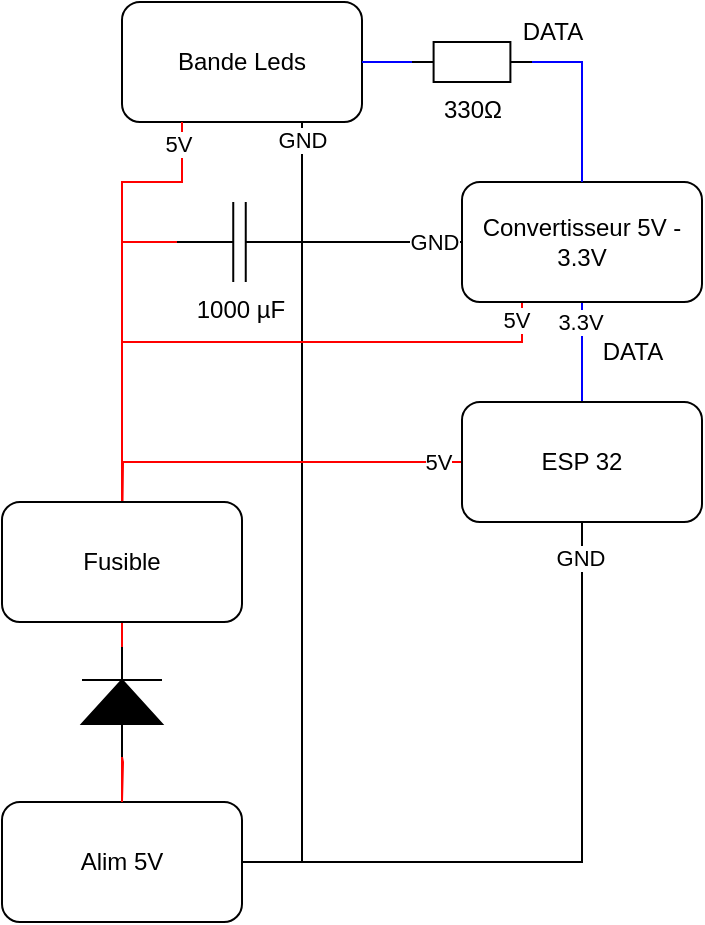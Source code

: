 <mxfile version="24.7.16">
  <diagram name="Page-1" id="zsTjx89tpFpTk4FJGmY0">
    <mxGraphModel dx="794" dy="495" grid="1" gridSize="10" guides="1" tooltips="1" connect="1" arrows="1" fold="1" page="1" pageScale="1" pageWidth="850" pageHeight="1100" math="0" shadow="0">
      <root>
        <mxCell id="0" />
        <mxCell id="1" parent="0" />
        <mxCell id="cLQg84P4sTWoSokD5Jjn-2" value="" style="edgeStyle=orthogonalEdgeStyle;rounded=0;orthogonalLoop=1;jettySize=auto;html=1;entryX=0;entryY=0.5;entryDx=0;entryDy=0;entryPerimeter=0;endArrow=none;endFill=0;strokeColor=#ff0000;" parent="1" source="kayT3NxLfHpZnEm_Bbdw-2" target="cLQg84P4sTWoSokD5Jjn-7" edge="1">
          <mxGeometry relative="1" as="geometry">
            <mxPoint x="250" y="730" as="targetPoint" />
          </mxGeometry>
        </mxCell>
        <mxCell id="cLQg84P4sTWoSokD5Jjn-24" style="edgeStyle=orthogonalEdgeStyle;rounded=0;orthogonalLoop=1;jettySize=auto;html=1;exitX=1;exitY=0.5;exitDx=0;exitDy=0;endArrow=none;endFill=0;entryX=0.75;entryY=1;entryDx=0;entryDy=0;" parent="1" source="kayT3NxLfHpZnEm_Bbdw-2" target="kayT3NxLfHpZnEm_Bbdw-3" edge="1">
          <mxGeometry relative="1" as="geometry">
            <mxPoint x="370" y="330" as="targetPoint" />
            <Array as="points">
              <mxPoint x="340" y="700" />
            </Array>
          </mxGeometry>
        </mxCell>
        <mxCell id="cLQg84P4sTWoSokD5Jjn-31" value="GND" style="edgeLabel;html=1;align=center;verticalAlign=middle;resizable=0;points=[];" parent="cLQg84P4sTWoSokD5Jjn-24" vertex="1" connectable="0">
          <mxGeometry x="0.977" relative="1" as="geometry">
            <mxPoint y="4" as="offset" />
          </mxGeometry>
        </mxCell>
        <mxCell id="cLQg84P4sTWoSokD5Jjn-25" style="edgeStyle=orthogonalEdgeStyle;rounded=0;orthogonalLoop=1;jettySize=auto;html=1;exitX=1;exitY=0.5;exitDx=0;exitDy=0;entryX=0.5;entryY=1;entryDx=0;entryDy=0;endArrow=none;endFill=0;" parent="1" source="kayT3NxLfHpZnEm_Bbdw-2" target="kayT3NxLfHpZnEm_Bbdw-15" edge="1">
          <mxGeometry relative="1" as="geometry" />
        </mxCell>
        <mxCell id="cLQg84P4sTWoSokD5Jjn-28" value="GND" style="edgeLabel;html=1;align=center;verticalAlign=middle;resizable=0;points=[];" parent="cLQg84P4sTWoSokD5Jjn-25" vertex="1" connectable="0">
          <mxGeometry x="0.897" y="1" relative="1" as="geometry">
            <mxPoint as="offset" />
          </mxGeometry>
        </mxCell>
        <mxCell id="kayT3NxLfHpZnEm_Bbdw-2" value="Alim 5V" style="rounded=1;whiteSpace=wrap;html=1;" parent="1" vertex="1">
          <mxGeometry x="190" y="670" width="120" height="60" as="geometry" />
        </mxCell>
        <mxCell id="kayT3NxLfHpZnEm_Bbdw-3" value="Bande Leds" style="rounded=1;whiteSpace=wrap;html=1;" parent="1" vertex="1">
          <mxGeometry x="250" y="270" width="120" height="60" as="geometry" />
        </mxCell>
        <mxCell id="kayT3NxLfHpZnEm_Bbdw-21" value="" style="edgeStyle=orthogonalEdgeStyle;rounded=0;orthogonalLoop=1;jettySize=auto;html=1;endArrow=none;endFill=0;strokeColor=#0000FF;" parent="1" source="kayT3NxLfHpZnEm_Bbdw-15" target="kayT3NxLfHpZnEm_Bbdw-20" edge="1">
          <mxGeometry relative="1" as="geometry" />
        </mxCell>
        <mxCell id="kayT3NxLfHpZnEm_Bbdw-22" value="3.3V" style="edgeLabel;html=1;align=center;verticalAlign=middle;resizable=0;points=[];" parent="kayT3NxLfHpZnEm_Bbdw-21" vertex="1" connectable="0">
          <mxGeometry x="-0.025" y="2" relative="1" as="geometry">
            <mxPoint x="2" y="-67" as="offset" />
          </mxGeometry>
        </mxCell>
        <mxCell id="cLQg84P4sTWoSokD5Jjn-39" value="3.3V" style="edgeLabel;html=1;align=center;verticalAlign=middle;resizable=0;points=[];" parent="kayT3NxLfHpZnEm_Bbdw-21" vertex="1" connectable="0">
          <mxGeometry x="0.432" y="1" relative="1" as="geometry">
            <mxPoint y="-4" as="offset" />
          </mxGeometry>
        </mxCell>
        <mxCell id="cLQg84P4sTWoSokD5Jjn-42" style="edgeStyle=orthogonalEdgeStyle;rounded=0;orthogonalLoop=1;jettySize=auto;html=1;exitX=0;exitY=0.5;exitDx=0;exitDy=0;strokeColor=#FF0000;endArrow=none;endFill=0;" parent="1" source="kayT3NxLfHpZnEm_Bbdw-15" edge="1">
          <mxGeometry relative="1" as="geometry">
            <mxPoint x="250" y="540" as="targetPoint" />
          </mxGeometry>
        </mxCell>
        <mxCell id="7v7kGiPDcW4Z3AeV0QUG-1" value="5V" style="edgeLabel;html=1;align=center;verticalAlign=middle;resizable=0;points=[];" vertex="1" connectable="0" parent="cLQg84P4sTWoSokD5Jjn-42">
          <mxGeometry x="-0.885" relative="1" as="geometry">
            <mxPoint as="offset" />
          </mxGeometry>
        </mxCell>
        <mxCell id="kayT3NxLfHpZnEm_Bbdw-15" value="ESP 32" style="rounded=1;whiteSpace=wrap;html=1;" parent="1" vertex="1">
          <mxGeometry x="420" y="470" width="120" height="60" as="geometry" />
        </mxCell>
        <mxCell id="cLQg84P4sTWoSokD5Jjn-30" value="GND" style="edgeStyle=orthogonalEdgeStyle;rounded=0;orthogonalLoop=1;jettySize=auto;html=1;exitX=0;exitY=0.5;exitDx=0;exitDy=0;endArrow=none;endFill=0;" parent="1" source="kayT3NxLfHpZnEm_Bbdw-20" edge="1">
          <mxGeometry x="-0.433" relative="1" as="geometry">
            <mxPoint x="370" y="390" as="targetPoint" />
            <mxPoint as="offset" />
          </mxGeometry>
        </mxCell>
        <mxCell id="cLQg84P4sTWoSokD5Jjn-43" style="edgeStyle=orthogonalEdgeStyle;rounded=0;orthogonalLoop=1;jettySize=auto;html=1;exitX=0.25;exitY=1;exitDx=0;exitDy=0;strokeColor=#FF0000;endArrow=none;endFill=0;" parent="1" source="kayT3NxLfHpZnEm_Bbdw-20" edge="1">
          <mxGeometry relative="1" as="geometry">
            <mxPoint x="250" y="440" as="targetPoint" />
            <Array as="points">
              <mxPoint x="450" y="440" />
            </Array>
          </mxGeometry>
        </mxCell>
        <mxCell id="cLQg84P4sTWoSokD5Jjn-44" value="5V" style="edgeLabel;html=1;align=center;verticalAlign=middle;resizable=0;points=[];" parent="cLQg84P4sTWoSokD5Jjn-43" vertex="1" connectable="0">
          <mxGeometry x="-0.918" y="-3" relative="1" as="geometry">
            <mxPoint as="offset" />
          </mxGeometry>
        </mxCell>
        <mxCell id="kayT3NxLfHpZnEm_Bbdw-20" value="Convertisseur 5V - 3.3V" style="rounded=1;whiteSpace=wrap;html=1;" parent="1" vertex="1">
          <mxGeometry x="420" y="360" width="120" height="60" as="geometry" />
        </mxCell>
        <mxCell id="cLQg84P4sTWoSokD5Jjn-5" value="" style="edgeStyle=orthogonalEdgeStyle;rounded=0;orthogonalLoop=1;jettySize=auto;html=1;endArrow=none;endFill=0;strokeColor=#FF0000;" parent="1" source="cLQg84P4sTWoSokD5Jjn-7" target="cLQg84P4sTWoSokD5Jjn-4" edge="1">
          <mxGeometry relative="1" as="geometry">
            <mxPoint x="250" y="670" as="sourcePoint" />
          </mxGeometry>
        </mxCell>
        <mxCell id="cLQg84P4sTWoSokD5Jjn-15" style="edgeStyle=orthogonalEdgeStyle;rounded=0;orthogonalLoop=1;jettySize=auto;html=1;exitX=0.5;exitY=0;exitDx=0;exitDy=0;entryX=0.25;entryY=1;entryDx=0;entryDy=0;endArrow=none;endFill=0;strokeColor=#ff0000;" parent="1" source="cLQg84P4sTWoSokD5Jjn-4" target="kayT3NxLfHpZnEm_Bbdw-3" edge="1">
          <mxGeometry relative="1" as="geometry">
            <Array as="points">
              <mxPoint x="250" y="360" />
              <mxPoint x="280" y="360" />
            </Array>
          </mxGeometry>
        </mxCell>
        <mxCell id="cLQg84P4sTWoSokD5Jjn-22" value="5V" style="edgeLabel;html=1;align=center;verticalAlign=middle;resizable=0;points=[];" parent="cLQg84P4sTWoSokD5Jjn-15" vertex="1" connectable="0">
          <mxGeometry x="0.833" relative="1" as="geometry">
            <mxPoint x="-2" y="-8" as="offset" />
          </mxGeometry>
        </mxCell>
        <mxCell id="cLQg84P4sTWoSokD5Jjn-4" value="Fusible" style="rounded=1;whiteSpace=wrap;html=1;" parent="1" vertex="1">
          <mxGeometry x="190" y="520" width="120" height="60" as="geometry" />
        </mxCell>
        <mxCell id="cLQg84P4sTWoSokD5Jjn-29" style="edgeStyle=orthogonalEdgeStyle;rounded=0;orthogonalLoop=1;jettySize=auto;html=1;exitX=1;exitY=0.5;exitDx=0;exitDy=0;exitPerimeter=0;endArrow=none;endFill=0;" parent="1" source="cLQg84P4sTWoSokD5Jjn-14" edge="1">
          <mxGeometry relative="1" as="geometry">
            <mxPoint x="370" y="390" as="targetPoint" />
          </mxGeometry>
        </mxCell>
        <mxCell id="cLQg84P4sTWoSokD5Jjn-34" style="edgeStyle=orthogonalEdgeStyle;rounded=0;orthogonalLoop=1;jettySize=auto;html=1;exitX=0;exitY=0.5;exitDx=0;exitDy=0;exitPerimeter=0;endArrow=none;endFill=0;strokeColor=#ff0000;" parent="1" source="cLQg84P4sTWoSokD5Jjn-14" edge="1">
          <mxGeometry relative="1" as="geometry">
            <mxPoint x="250" y="390" as="targetPoint" />
          </mxGeometry>
        </mxCell>
        <mxCell id="cLQg84P4sTWoSokD5Jjn-14" value="1000 µF" style="pointerEvents=1;verticalLabelPosition=bottom;shadow=0;dashed=0;align=center;html=1;verticalAlign=top;shape=mxgraph.electrical.capacitors.capacitor_1;" parent="1" vertex="1">
          <mxGeometry x="277.5" y="370" width="62.5" height="40" as="geometry" />
        </mxCell>
        <mxCell id="cLQg84P4sTWoSokD5Jjn-17" style="edgeStyle=orthogonalEdgeStyle;rounded=0;orthogonalLoop=1;jettySize=auto;html=1;exitX=0;exitY=0.5;exitDx=0;exitDy=0;exitPerimeter=0;entryX=1;entryY=0.5;entryDx=0;entryDy=0;endArrow=none;endFill=0;strokeColor=#0000FF;" parent="1" source="cLQg84P4sTWoSokD5Jjn-16" target="kayT3NxLfHpZnEm_Bbdw-3" edge="1">
          <mxGeometry relative="1" as="geometry" />
        </mxCell>
        <mxCell id="cLQg84P4sTWoSokD5Jjn-16" value="330Ω" style="pointerEvents=1;verticalLabelPosition=bottom;shadow=0;dashed=0;align=center;html=1;verticalAlign=top;shape=mxgraph.electrical.resistors.resistor_1;" parent="1" vertex="1">
          <mxGeometry x="395" y="290" width="60" height="20" as="geometry" />
        </mxCell>
        <mxCell id="cLQg84P4sTWoSokD5Jjn-21" style="edgeStyle=orthogonalEdgeStyle;rounded=0;orthogonalLoop=1;jettySize=auto;html=1;exitX=0.5;exitY=0;exitDx=0;exitDy=0;entryX=1;entryY=0.5;entryDx=0;entryDy=0;entryPerimeter=0;endArrow=none;endFill=0;strokeColor=#0000FF;" parent="1" source="kayT3NxLfHpZnEm_Bbdw-20" target="cLQg84P4sTWoSokD5Jjn-16" edge="1">
          <mxGeometry relative="1" as="geometry" />
        </mxCell>
        <mxCell id="cLQg84P4sTWoSokD5Jjn-32" value="DATA" style="text;html=1;align=center;verticalAlign=middle;resizable=0;points=[];autosize=1;strokeColor=none;fillColor=none;" parent="1" vertex="1">
          <mxGeometry x="480" y="430" width="50" height="30" as="geometry" />
        </mxCell>
        <mxCell id="cLQg84P4sTWoSokD5Jjn-33" value="DATA" style="text;html=1;align=center;verticalAlign=middle;resizable=0;points=[];autosize=1;strokeColor=none;fillColor=none;" parent="1" vertex="1">
          <mxGeometry x="440" y="270" width="50" height="30" as="geometry" />
        </mxCell>
        <mxCell id="cLQg84P4sTWoSokD5Jjn-45" value="" style="edgeStyle=orthogonalEdgeStyle;rounded=0;orthogonalLoop=1;jettySize=auto;html=1;endArrow=none;endFill=0;strokeColor=#FF0000;" parent="1" target="cLQg84P4sTWoSokD5Jjn-7" edge="1">
          <mxGeometry relative="1" as="geometry">
            <mxPoint x="250" y="670" as="sourcePoint" />
            <mxPoint x="250" y="580" as="targetPoint" />
          </mxGeometry>
        </mxCell>
        <mxCell id="cLQg84P4sTWoSokD5Jjn-7" value="" style="pointerEvents=1;fillColor=strokeColor;verticalLabelPosition=bottom;shadow=0;dashed=0;align=center;html=1;verticalAlign=top;shape=mxgraph.electrical.diodes.diode;rotation=-90;" parent="1" vertex="1">
          <mxGeometry x="222.5" y="600" width="55" height="40" as="geometry" />
        </mxCell>
      </root>
    </mxGraphModel>
  </diagram>
</mxfile>
